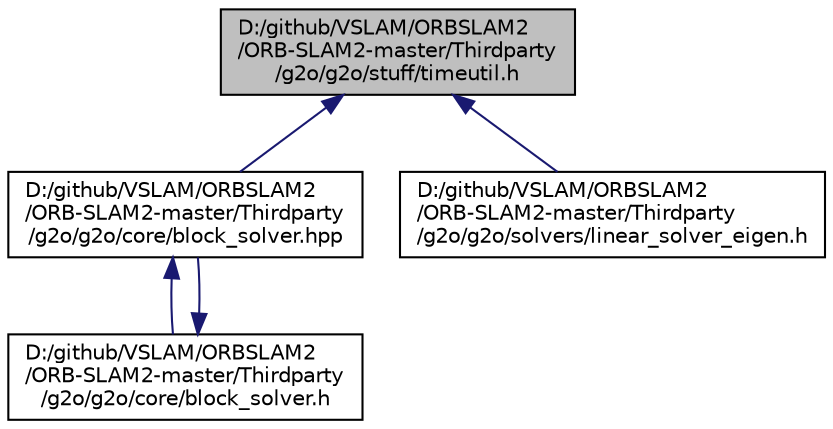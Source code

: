 digraph "D:/github/VSLAM/ORBSLAM2/ORB-SLAM2-master/Thirdparty/g2o/g2o/stuff/timeutil.h"
{
  edge [fontname="Helvetica",fontsize="10",labelfontname="Helvetica",labelfontsize="10"];
  node [fontname="Helvetica",fontsize="10",shape=record];
  Node5 [label="D:/github/VSLAM/ORBSLAM2\l/ORB-SLAM2-master/Thirdparty\l/g2o/g2o/stuff/timeutil.h",height=0.2,width=0.4,color="black", fillcolor="grey75", style="filled", fontcolor="black"];
  Node5 -> Node6 [dir="back",color="midnightblue",fontsize="10",style="solid",fontname="Helvetica"];
  Node6 [label="D:/github/VSLAM/ORBSLAM2\l/ORB-SLAM2-master/Thirdparty\l/g2o/g2o/core/block_solver.hpp",height=0.2,width=0.4,color="black", fillcolor="white", style="filled",URL="$block__solver_8hpp_source.html"];
  Node6 -> Node7 [dir="back",color="midnightblue",fontsize="10",style="solid",fontname="Helvetica"];
  Node7 [label="D:/github/VSLAM/ORBSLAM2\l/ORB-SLAM2-master/Thirdparty\l/g2o/g2o/core/block_solver.h",height=0.2,width=0.4,color="black", fillcolor="white", style="filled",URL="$block__solver_8h_source.html"];
  Node7 -> Node6 [dir="back",color="midnightblue",fontsize="10",style="solid",fontname="Helvetica"];
  Node5 -> Node8 [dir="back",color="midnightblue",fontsize="10",style="solid",fontname="Helvetica"];
  Node8 [label="D:/github/VSLAM/ORBSLAM2\l/ORB-SLAM2-master/Thirdparty\l/g2o/g2o/solvers/linear_solver_eigen.h",height=0.2,width=0.4,color="black", fillcolor="white", style="filled",URL="$linear__solver__eigen_8h_source.html"];
}
